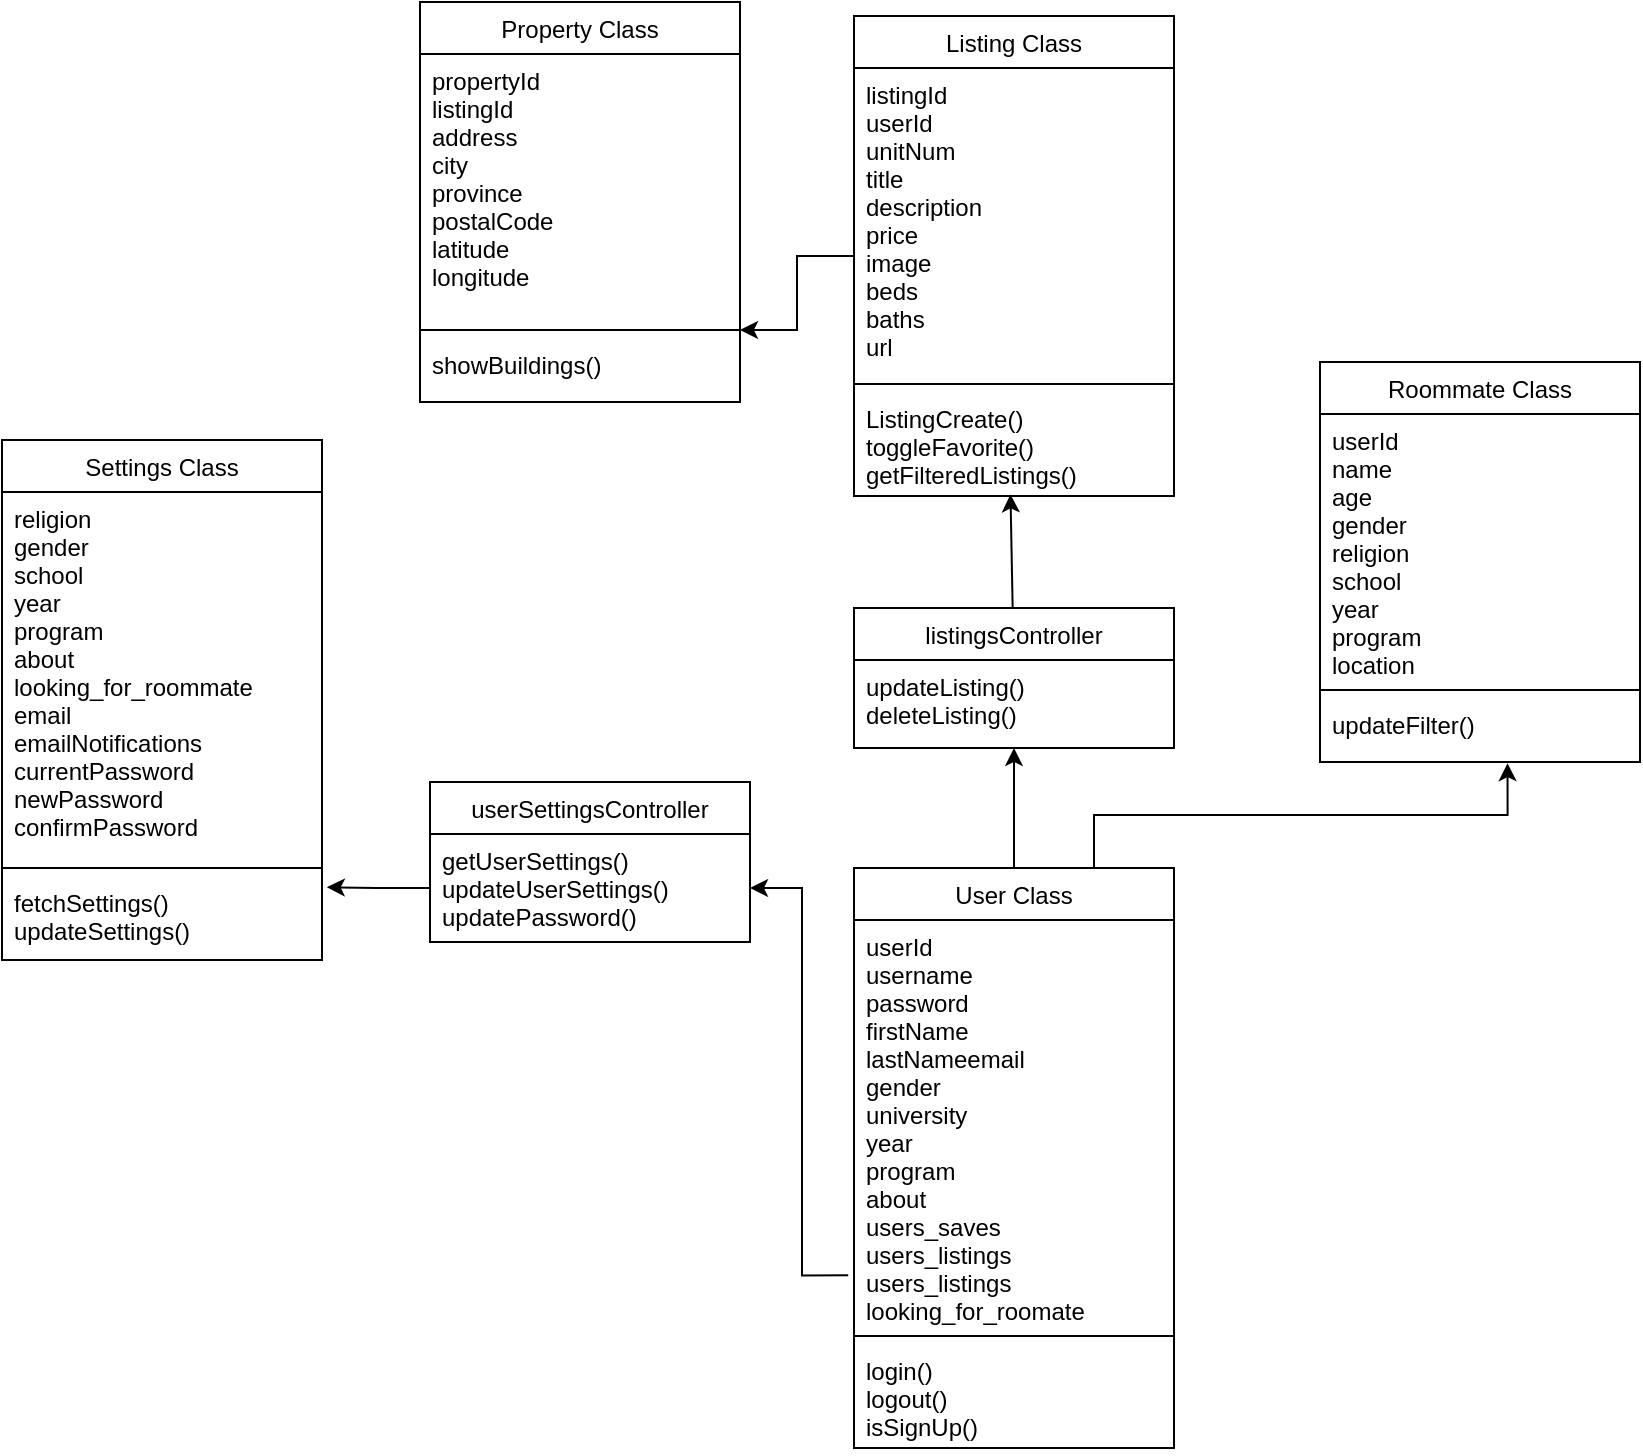 <mxfile version="26.2.2">
  <diagram id="C5RBs43oDa-KdzZeNtuy" name="Page-1">
    <mxGraphModel dx="1229" dy="851" grid="0" gridSize="10" guides="1" tooltips="1" connect="1" arrows="1" fold="1" page="1" pageScale="1" pageWidth="3300" pageHeight="4681" math="0" shadow="0">
      <root>
        <mxCell id="WIyWlLk6GJQsqaUBKTNV-0" />
        <mxCell id="WIyWlLk6GJQsqaUBKTNV-1" parent="WIyWlLk6GJQsqaUBKTNV-0" />
        <mxCell id="zkfFHV4jXpPFQw0GAbJ--6" value="User Class" style="swimlane;fontStyle=0;align=center;verticalAlign=top;childLayout=stackLayout;horizontal=1;startSize=26;horizontalStack=0;resizeParent=1;resizeLast=0;collapsible=1;marginBottom=0;rounded=0;shadow=0;strokeWidth=1;" parent="WIyWlLk6GJQsqaUBKTNV-1" vertex="1">
          <mxGeometry x="970" y="840" width="160" height="290" as="geometry">
            <mxRectangle x="130" y="380" width="160" height="26" as="alternateBounds" />
          </mxGeometry>
        </mxCell>
        <mxCell id="zkfFHV4jXpPFQw0GAbJ--7" value="userId&#xa;username&#xa;password&#xa;firstName&#xa;lastNameemail&#xa;gender&#xa;university&#xa;year&#xa;program&#xa;about&#xa;users_saves&#xa;users_listings&#xa;users_listings&#xa;looking_for_roomate" style="text;align=left;verticalAlign=top;spacingLeft=4;spacingRight=4;overflow=hidden;rotatable=0;points=[[0,0.5],[1,0.5]];portConstraint=eastwest;" parent="zkfFHV4jXpPFQw0GAbJ--6" vertex="1">
          <mxGeometry y="26" width="160" height="204" as="geometry" />
        </mxCell>
        <mxCell id="zkfFHV4jXpPFQw0GAbJ--9" value="" style="line;html=1;strokeWidth=1;align=left;verticalAlign=middle;spacingTop=-1;spacingLeft=3;spacingRight=3;rotatable=0;labelPosition=right;points=[];portConstraint=eastwest;" parent="zkfFHV4jXpPFQw0GAbJ--6" vertex="1">
          <mxGeometry y="230" width="160" height="8" as="geometry" />
        </mxCell>
        <mxCell id="zkfFHV4jXpPFQw0GAbJ--10" value="login()&#xa;logout()&#xa;isSignUp()" style="text;align=left;verticalAlign=top;spacingLeft=4;spacingRight=4;overflow=hidden;rotatable=0;points=[[0,0.5],[1,0.5]];portConstraint=eastwest;fontStyle=0" parent="zkfFHV4jXpPFQw0GAbJ--6" vertex="1">
          <mxGeometry y="238" width="160" height="52" as="geometry" />
        </mxCell>
        <mxCell id="7SuOQpcfLB398Z1dneZl-1" value="" style="edgeStyle=orthogonalEdgeStyle;rounded=0;orthogonalLoop=1;jettySize=auto;html=1;" edge="1" parent="WIyWlLk6GJQsqaUBKTNV-1" source="3R2WWMF0MSb8WXKZwI22-2" target="3R2WWMF0MSb8WXKZwI22-25">
          <mxGeometry relative="1" as="geometry" />
        </mxCell>
        <mxCell id="3R2WWMF0MSb8WXKZwI22-2" value="Listing Class" style="swimlane;fontStyle=0;align=center;verticalAlign=top;childLayout=stackLayout;horizontal=1;startSize=26;horizontalStack=0;resizeParent=1;resizeLast=0;collapsible=1;marginBottom=0;rounded=0;shadow=0;strokeWidth=1;" parent="WIyWlLk6GJQsqaUBKTNV-1" vertex="1">
          <mxGeometry x="970" y="414" width="160" height="240" as="geometry">
            <mxRectangle x="130" y="380" width="160" height="26" as="alternateBounds" />
          </mxGeometry>
        </mxCell>
        <mxCell id="3R2WWMF0MSb8WXKZwI22-3" value="listingId&#xa;userId&#xa;unitNum&#xa;title&#xa;description&#xa;price&#xa;image&#xa;beds&#xa;baths&#xa;url&#xa;" style="text;align=left;verticalAlign=top;spacingLeft=4;spacingRight=4;overflow=hidden;rotatable=0;points=[[0,0.5],[1,0.5]];portConstraint=eastwest;" parent="3R2WWMF0MSb8WXKZwI22-2" vertex="1">
          <mxGeometry y="26" width="160" height="154" as="geometry" />
        </mxCell>
        <mxCell id="3R2WWMF0MSb8WXKZwI22-4" value="" style="line;html=1;strokeWidth=1;align=left;verticalAlign=middle;spacingTop=-1;spacingLeft=3;spacingRight=3;rotatable=0;labelPosition=right;points=[];portConstraint=eastwest;" parent="3R2WWMF0MSb8WXKZwI22-2" vertex="1">
          <mxGeometry y="180" width="160" height="8" as="geometry" />
        </mxCell>
        <mxCell id="3R2WWMF0MSb8WXKZwI22-5" value="ListingCreate()&#xa;toggleFavorite()&#xa;getFilteredListings()&#xa;" style="text;align=left;verticalAlign=top;spacingLeft=4;spacingRight=4;overflow=hidden;rotatable=0;points=[[0,0.5],[1,0.5]];portConstraint=eastwest;fontStyle=0" parent="3R2WWMF0MSb8WXKZwI22-2" vertex="1">
          <mxGeometry y="188" width="160" height="52" as="geometry" />
        </mxCell>
        <mxCell id="3R2WWMF0MSb8WXKZwI22-10" value="userSettingsController" style="swimlane;fontStyle=0;align=center;verticalAlign=top;childLayout=stackLayout;horizontal=1;startSize=26;horizontalStack=0;resizeParent=1;resizeLast=0;collapsible=1;marginBottom=0;rounded=0;shadow=0;strokeWidth=1;" parent="WIyWlLk6GJQsqaUBKTNV-1" vertex="1">
          <mxGeometry x="758" y="797" width="160" height="80" as="geometry">
            <mxRectangle x="130" y="380" width="160" height="26" as="alternateBounds" />
          </mxGeometry>
        </mxCell>
        <mxCell id="3R2WWMF0MSb8WXKZwI22-13" value="getUserSettings()&#xa;updateUserSettings()&#xa;updatePassword()" style="text;align=left;verticalAlign=top;spacingLeft=4;spacingRight=4;overflow=hidden;rotatable=0;points=[[0,0.5],[1,0.5]];portConstraint=eastwest;fontStyle=0" parent="3R2WWMF0MSb8WXKZwI22-10" vertex="1">
          <mxGeometry y="26" width="160" height="54" as="geometry" />
        </mxCell>
        <mxCell id="3R2WWMF0MSb8WXKZwI22-23" value="Property Class" style="swimlane;fontStyle=0;align=center;verticalAlign=top;childLayout=stackLayout;horizontal=1;startSize=26;horizontalStack=0;resizeParent=1;resizeLast=0;collapsible=1;marginBottom=0;rounded=0;shadow=0;strokeWidth=1;" parent="WIyWlLk6GJQsqaUBKTNV-1" vertex="1">
          <mxGeometry x="753" y="407" width="160" height="200" as="geometry">
            <mxRectangle x="130" y="380" width="160" height="26" as="alternateBounds" />
          </mxGeometry>
        </mxCell>
        <mxCell id="3R2WWMF0MSb8WXKZwI22-24" value="propertyId&#xa;listingId&#xa;address&#xa;city&#xa;province&#xa;postalCode&#xa;latitude&#xa;longitude" style="text;align=left;verticalAlign=top;spacingLeft=4;spacingRight=4;overflow=hidden;rotatable=0;points=[[0,0.5],[1,0.5]];portConstraint=eastwest;" parent="3R2WWMF0MSb8WXKZwI22-23" vertex="1">
          <mxGeometry y="26" width="160" height="134" as="geometry" />
        </mxCell>
        <mxCell id="3R2WWMF0MSb8WXKZwI22-25" value="" style="line;html=1;strokeWidth=1;align=left;verticalAlign=middle;spacingTop=-1;spacingLeft=3;spacingRight=3;rotatable=0;labelPosition=right;points=[];portConstraint=eastwest;" parent="3R2WWMF0MSb8WXKZwI22-23" vertex="1">
          <mxGeometry y="160" width="160" height="8" as="geometry" />
        </mxCell>
        <mxCell id="3R2WWMF0MSb8WXKZwI22-26" value="showBuildings()" style="text;align=left;verticalAlign=top;spacingLeft=4;spacingRight=4;overflow=hidden;rotatable=0;points=[[0,0.5],[1,0.5]];portConstraint=eastwest;fontStyle=0" parent="3R2WWMF0MSb8WXKZwI22-23" vertex="1">
          <mxGeometry y="168" width="160" height="32" as="geometry" />
        </mxCell>
        <mxCell id="3R2WWMF0MSb8WXKZwI22-32" style="edgeStyle=orthogonalEdgeStyle;rounded=0;orthogonalLoop=1;jettySize=auto;html=1;exitX=-0.018;exitY=0.871;exitDx=0;exitDy=0;exitPerimeter=0;" parent="WIyWlLk6GJQsqaUBKTNV-1" source="zkfFHV4jXpPFQw0GAbJ--7" target="3R2WWMF0MSb8WXKZwI22-13" edge="1">
          <mxGeometry relative="1" as="geometry" />
        </mxCell>
        <mxCell id="3R2WWMF0MSb8WXKZwI22-33" value="Roommate Class" style="swimlane;fontStyle=0;align=center;verticalAlign=top;childLayout=stackLayout;horizontal=1;startSize=26;horizontalStack=0;resizeParent=1;resizeLast=0;collapsible=1;marginBottom=0;rounded=0;shadow=0;strokeWidth=1;" parent="WIyWlLk6GJQsqaUBKTNV-1" vertex="1">
          <mxGeometry x="1203" y="587" width="160" height="200" as="geometry">
            <mxRectangle x="130" y="380" width="160" height="26" as="alternateBounds" />
          </mxGeometry>
        </mxCell>
        <mxCell id="3R2WWMF0MSb8WXKZwI22-34" value="userId&#xa;name&#xa;age&#xa;gender&#xa;religion&#xa;school&#xa;year&#xa;program&#xa;location" style="text;align=left;verticalAlign=top;spacingLeft=4;spacingRight=4;overflow=hidden;rotatable=0;points=[[0,0.5],[1,0.5]];portConstraint=eastwest;" parent="3R2WWMF0MSb8WXKZwI22-33" vertex="1">
          <mxGeometry y="26" width="160" height="134" as="geometry" />
        </mxCell>
        <mxCell id="3R2WWMF0MSb8WXKZwI22-35" value="" style="line;html=1;strokeWidth=1;align=left;verticalAlign=middle;spacingTop=-1;spacingLeft=3;spacingRight=3;rotatable=0;labelPosition=right;points=[];portConstraint=eastwest;" parent="3R2WWMF0MSb8WXKZwI22-33" vertex="1">
          <mxGeometry y="160" width="160" height="8" as="geometry" />
        </mxCell>
        <mxCell id="3R2WWMF0MSb8WXKZwI22-36" value="updateFilter()" style="text;align=left;verticalAlign=top;spacingLeft=4;spacingRight=4;overflow=hidden;rotatable=0;points=[[0,0.5],[1,0.5]];portConstraint=eastwest;fontStyle=0" parent="3R2WWMF0MSb8WXKZwI22-33" vertex="1">
          <mxGeometry y="168" width="160" height="32" as="geometry" />
        </mxCell>
        <mxCell id="3R2WWMF0MSb8WXKZwI22-38" value="Settings Class" style="swimlane;fontStyle=0;align=center;verticalAlign=top;childLayout=stackLayout;horizontal=1;startSize=26;horizontalStack=0;resizeParent=1;resizeLast=0;collapsible=1;marginBottom=0;rounded=0;shadow=0;strokeWidth=1;" parent="WIyWlLk6GJQsqaUBKTNV-1" vertex="1">
          <mxGeometry x="544" y="626" width="160" height="260" as="geometry">
            <mxRectangle x="130" y="380" width="160" height="26" as="alternateBounds" />
          </mxGeometry>
        </mxCell>
        <mxCell id="3R2WWMF0MSb8WXKZwI22-39" value="religion&#xa;gender&#xa;school&#xa;year&#xa;program&#xa;about&#xa;looking_for_roommate&#xa;email&#xa;emailNotifications&#xa;currentPassword&#xa;newPassword&#xa;confirmPassword&#xa;" style="text;align=left;verticalAlign=top;spacingLeft=4;spacingRight=4;overflow=hidden;rotatable=0;points=[[0,0.5],[1,0.5]];portConstraint=eastwest;" parent="3R2WWMF0MSb8WXKZwI22-38" vertex="1">
          <mxGeometry y="26" width="160" height="184" as="geometry" />
        </mxCell>
        <mxCell id="3R2WWMF0MSb8WXKZwI22-40" value="" style="line;html=1;strokeWidth=1;align=left;verticalAlign=middle;spacingTop=-1;spacingLeft=3;spacingRight=3;rotatable=0;labelPosition=right;points=[];portConstraint=eastwest;" parent="3R2WWMF0MSb8WXKZwI22-38" vertex="1">
          <mxGeometry y="210" width="160" height="8" as="geometry" />
        </mxCell>
        <mxCell id="3R2WWMF0MSb8WXKZwI22-41" value="fetchSettings()&#xa;updateSettings()" style="text;align=left;verticalAlign=top;spacingLeft=4;spacingRight=4;overflow=hidden;rotatable=0;points=[[0,0.5],[1,0.5]];portConstraint=eastwest;fontStyle=0" parent="3R2WWMF0MSb8WXKZwI22-38" vertex="1">
          <mxGeometry y="218" width="160" height="42" as="geometry" />
        </mxCell>
        <mxCell id="3R2WWMF0MSb8WXKZwI22-42" style="edgeStyle=orthogonalEdgeStyle;rounded=0;orthogonalLoop=1;jettySize=auto;html=1;entryX=1.015;entryY=0.133;entryDx=0;entryDy=0;entryPerimeter=0;" parent="WIyWlLk6GJQsqaUBKTNV-1" source="3R2WWMF0MSb8WXKZwI22-13" target="3R2WWMF0MSb8WXKZwI22-41" edge="1">
          <mxGeometry relative="1" as="geometry" />
        </mxCell>
        <mxCell id="me7fd6FPGZEbhF891yd1-5" style="edgeStyle=orthogonalEdgeStyle;rounded=0;orthogonalLoop=1;jettySize=auto;html=1;exitX=0.5;exitY=0;exitDx=0;exitDy=0;" parent="WIyWlLk6GJQsqaUBKTNV-1" source="zkfFHV4jXpPFQw0GAbJ--6" target="me7fd6FPGZEbhF891yd1-2" edge="1">
          <mxGeometry relative="1" as="geometry" />
        </mxCell>
        <mxCell id="me7fd6FPGZEbhF891yd1-2" value="listingsController" style="swimlane;fontStyle=0;align=center;verticalAlign=top;childLayout=stackLayout;horizontal=1;startSize=26;horizontalStack=0;resizeParent=1;resizeLast=0;collapsible=1;marginBottom=0;rounded=0;shadow=0;strokeWidth=1;" parent="WIyWlLk6GJQsqaUBKTNV-1" vertex="1">
          <mxGeometry x="970" y="710" width="160" height="70" as="geometry">
            <mxRectangle x="130" y="380" width="160" height="26" as="alternateBounds" />
          </mxGeometry>
        </mxCell>
        <mxCell id="me7fd6FPGZEbhF891yd1-3" value="updateListing()&#xa;deleteListing()" style="text;align=left;verticalAlign=top;spacingLeft=4;spacingRight=4;overflow=hidden;rotatable=0;points=[[0,0.5],[1,0.5]];portConstraint=eastwest;fontStyle=0" parent="me7fd6FPGZEbhF891yd1-2" vertex="1">
          <mxGeometry y="26" width="160" height="44" as="geometry" />
        </mxCell>
        <mxCell id="me7fd6FPGZEbhF891yd1-6" style="rounded=0;orthogonalLoop=1;jettySize=auto;html=1;entryX=0.489;entryY=0.984;entryDx=0;entryDy=0;entryPerimeter=0;" parent="WIyWlLk6GJQsqaUBKTNV-1" source="me7fd6FPGZEbhF891yd1-2" target="3R2WWMF0MSb8WXKZwI22-5" edge="1">
          <mxGeometry relative="1" as="geometry" />
        </mxCell>
        <mxCell id="7SuOQpcfLB398Z1dneZl-0" style="edgeStyle=orthogonalEdgeStyle;rounded=0;orthogonalLoop=1;jettySize=auto;html=1;exitX=0.75;exitY=0;exitDx=0;exitDy=0;entryX=0.586;entryY=1.018;entryDx=0;entryDy=0;entryPerimeter=0;" edge="1" parent="WIyWlLk6GJQsqaUBKTNV-1" source="zkfFHV4jXpPFQw0GAbJ--6" target="3R2WWMF0MSb8WXKZwI22-36">
          <mxGeometry relative="1" as="geometry" />
        </mxCell>
      </root>
    </mxGraphModel>
  </diagram>
</mxfile>
